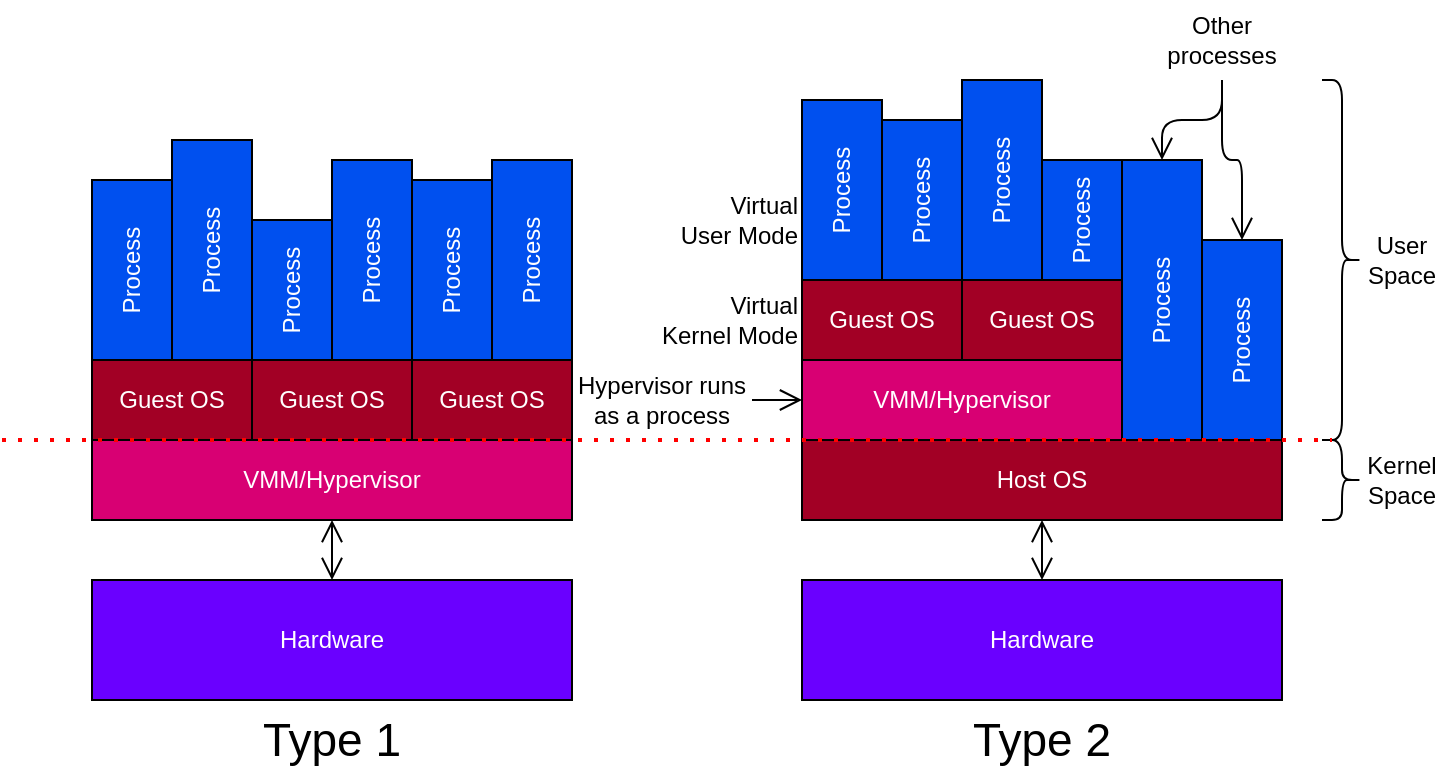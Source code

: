 <mxfile>
    <diagram id="JahMyFIi_0oegEvlvQ_E" name="Page-1">
        <mxGraphModel dx="922" dy="448" grid="1" gridSize="10" guides="1" tooltips="1" connect="1" arrows="1" fold="1" page="1" pageScale="1" pageWidth="850" pageHeight="1100" math="0" shadow="0">
            <root>
                <mxCell id="0"/>
                <mxCell id="1" parent="0"/>
                <mxCell id="25" value="Hardware" style="rounded=0;whiteSpace=wrap;html=1;fillColor=#6a00ff;fontColor=#ffffff;strokeColor=#000000;" vertex="1" parent="1">
                    <mxGeometry x="55" y="300" width="240" height="60" as="geometry"/>
                </mxCell>
                <mxCell id="54" style="edgeStyle=none;html=1;exitX=0.5;exitY=1;exitDx=0;exitDy=0;entryX=0.5;entryY=0;entryDx=0;entryDy=0;endArrow=open;endFill=0;startArrow=open;startFill=0;strokeColor=#000000;endSize=9;startSize=9;" edge="1" parent="1" source="26" target="25">
                    <mxGeometry relative="1" as="geometry"/>
                </mxCell>
                <mxCell id="26" value="VMM/Hypervisor" style="rounded=0;whiteSpace=wrap;html=1;fillColor=#d80073;fontColor=#ffffff;strokeColor=#000000;" vertex="1" parent="1">
                    <mxGeometry x="55" y="230" width="240" height="40" as="geometry"/>
                </mxCell>
                <mxCell id="27" value="Guest OS" style="rounded=0;whiteSpace=wrap;html=1;fillColor=#a20025;fontColor=#ffffff;strokeColor=#000000;" vertex="1" parent="1">
                    <mxGeometry x="55" y="190" width="80" height="40" as="geometry"/>
                </mxCell>
                <mxCell id="28" value="Guest OS" style="rounded=0;whiteSpace=wrap;html=1;fillColor=#a20025;fontColor=#ffffff;strokeColor=#000000;" vertex="1" parent="1">
                    <mxGeometry x="135" y="190" width="80" height="40" as="geometry"/>
                </mxCell>
                <mxCell id="29" value="Guest OS" style="rounded=0;whiteSpace=wrap;html=1;fillColor=#a20025;fontColor=#ffffff;strokeColor=#000000;" vertex="1" parent="1">
                    <mxGeometry x="215" y="190" width="80" height="40" as="geometry"/>
                </mxCell>
                <mxCell id="30" value="Hardware" style="rounded=0;whiteSpace=wrap;html=1;fillColor=#6a00ff;fontColor=#ffffff;strokeColor=#000000;" vertex="1" parent="1">
                    <mxGeometry x="410" y="300" width="240" height="60" as="geometry"/>
                </mxCell>
                <mxCell id="55" style="edgeStyle=none;html=1;exitX=0.5;exitY=1;exitDx=0;exitDy=0;entryX=0.5;entryY=0;entryDx=0;entryDy=0;endArrow=open;endFill=0;startArrow=open;startFill=0;strokeColor=#000000;endSize=9;startSize=9;" edge="1" parent="1" source="31" target="30">
                    <mxGeometry relative="1" as="geometry"/>
                </mxCell>
                <mxCell id="31" value="Host OS" style="rounded=0;whiteSpace=wrap;html=1;fillColor=#a20025;fontColor=#ffffff;strokeColor=#000000;" vertex="1" parent="1">
                    <mxGeometry x="410" y="230" width="240" height="40" as="geometry"/>
                </mxCell>
                <mxCell id="32" value="VMM/Hypervisor" style="rounded=0;whiteSpace=wrap;html=1;fillColor=#d80073;fontColor=#ffffff;strokeColor=#000000;" vertex="1" parent="1">
                    <mxGeometry x="410" y="190" width="160" height="40" as="geometry"/>
                </mxCell>
                <mxCell id="33" value="Guest OS" style="rounded=0;whiteSpace=wrap;html=1;fillColor=#a20025;fontColor=#ffffff;strokeColor=#000000;" vertex="1" parent="1">
                    <mxGeometry x="410" y="150" width="80" height="40" as="geometry"/>
                </mxCell>
                <mxCell id="34" value="Guest OS" style="rounded=0;whiteSpace=wrap;html=1;fillColor=#a20025;fontColor=#ffffff;strokeColor=#000000;" vertex="1" parent="1">
                    <mxGeometry x="490" y="150" width="80" height="40" as="geometry"/>
                </mxCell>
                <mxCell id="36" value="Process" style="rounded=0;whiteSpace=wrap;html=1;fillColor=#0050ef;fontColor=#ffffff;strokeColor=#000000;rotation=-90;" vertex="1" parent="1">
                    <mxGeometry x="30" y="125" width="90" height="40" as="geometry"/>
                </mxCell>
                <mxCell id="37" value="Process" style="rounded=0;whiteSpace=wrap;html=1;fillColor=#0050ef;fontColor=#ffffff;strokeColor=#000000;rotation=-90;" vertex="1" parent="1">
                    <mxGeometry x="60" y="115" width="110" height="40" as="geometry"/>
                </mxCell>
                <mxCell id="38" value="Process" style="rounded=0;whiteSpace=wrap;html=1;fillColor=#0050ef;fontColor=#ffffff;strokeColor=#000000;rotation=-90;" vertex="1" parent="1">
                    <mxGeometry x="120" y="135" width="70" height="40" as="geometry"/>
                </mxCell>
                <mxCell id="39" value="Process" style="rounded=0;whiteSpace=wrap;html=1;fillColor=#0050ef;fontColor=#ffffff;strokeColor=#000000;rotation=-90;" vertex="1" parent="1">
                    <mxGeometry x="145" y="120" width="100" height="40" as="geometry"/>
                </mxCell>
                <mxCell id="40" value="Process" style="rounded=0;whiteSpace=wrap;html=1;fillColor=#0050ef;fontColor=#ffffff;strokeColor=#000000;rotation=-90;" vertex="1" parent="1">
                    <mxGeometry x="190" y="125" width="90" height="40" as="geometry"/>
                </mxCell>
                <mxCell id="41" value="Process" style="rounded=0;whiteSpace=wrap;html=1;fillColor=#0050ef;fontColor=#ffffff;strokeColor=#000000;rotation=-90;" vertex="1" parent="1">
                    <mxGeometry x="225" y="120" width="100" height="40" as="geometry"/>
                </mxCell>
                <mxCell id="42" value="Process" style="rounded=0;whiteSpace=wrap;html=1;fillColor=#0050ef;fontColor=#ffffff;strokeColor=#000000;rotation=-90;" vertex="1" parent="1">
                    <mxGeometry x="385" y="85" width="90" height="40" as="geometry"/>
                </mxCell>
                <mxCell id="43" value="Process" style="rounded=0;whiteSpace=wrap;html=1;fillColor=#0050ef;fontColor=#ffffff;strokeColor=#000000;rotation=-90;" vertex="1" parent="1">
                    <mxGeometry x="460" y="80" width="100" height="40" as="geometry"/>
                </mxCell>
                <mxCell id="44" value="Process" style="rounded=0;whiteSpace=wrap;html=1;fillColor=#0050ef;fontColor=#ffffff;strokeColor=#000000;rotation=-90;" vertex="1" parent="1">
                    <mxGeometry x="430" y="90" width="80" height="40" as="geometry"/>
                </mxCell>
                <mxCell id="45" value="Process" style="rounded=0;whiteSpace=wrap;html=1;fillColor=#0050ef;fontColor=#ffffff;strokeColor=#000000;rotation=-90;" vertex="1" parent="1">
                    <mxGeometry x="520" y="100" width="60" height="40" as="geometry"/>
                </mxCell>
                <mxCell id="46" value="Process" style="rounded=0;whiteSpace=wrap;html=1;fillColor=#0050ef;fontColor=#ffffff;strokeColor=#000000;rotation=-90;" vertex="1" parent="1">
                    <mxGeometry x="520" y="140" width="140" height="40" as="geometry"/>
                </mxCell>
                <mxCell id="47" value="Process" style="rounded=0;whiteSpace=wrap;html=1;fillColor=#0050ef;fontColor=#ffffff;strokeColor=#000000;rotation=-90;" vertex="1" parent="1">
                    <mxGeometry x="580" y="160" width="100" height="40" as="geometry"/>
                </mxCell>
                <mxCell id="48" value="" style="shape=curlyBracket;whiteSpace=wrap;html=1;rounded=1;flipH=1;strokeColor=#000000;" vertex="1" parent="1">
                    <mxGeometry x="670" y="230" width="20" height="40" as="geometry"/>
                </mxCell>
                <mxCell id="49" value="" style="shape=curlyBracket;whiteSpace=wrap;html=1;rounded=1;flipH=1;strokeColor=#000000;" vertex="1" parent="1">
                    <mxGeometry x="670" y="50" width="20" height="180" as="geometry"/>
                </mxCell>
                <mxCell id="50" value="Kernel Space" style="text;html=1;strokeColor=none;fillColor=none;align=center;verticalAlign=middle;whiteSpace=wrap;rounded=0;" vertex="1" parent="1">
                    <mxGeometry x="690" y="240" width="40" height="20" as="geometry"/>
                </mxCell>
                <mxCell id="52" value="User&lt;br&gt;Space" style="text;html=1;strokeColor=none;fillColor=none;align=center;verticalAlign=middle;whiteSpace=wrap;rounded=0;" vertex="1" parent="1">
                    <mxGeometry x="690" y="130" width="40" height="20" as="geometry"/>
                </mxCell>
                <mxCell id="53" value="" style="endArrow=none;dashed=1;html=1;dashPattern=1 3;strokeWidth=2;entryX=0.25;entryY=1;entryDx=0;entryDy=0;strokeColor=#FF0000;" edge="1" parent="1" target="49">
                    <mxGeometry width="50" height="50" relative="1" as="geometry">
                        <mxPoint x="10" y="230" as="sourcePoint"/>
                        <mxPoint x="310" y="380" as="targetPoint"/>
                    </mxGeometry>
                </mxCell>
                <mxCell id="57" style="edgeStyle=orthogonalEdgeStyle;html=1;exitX=0.5;exitY=1;exitDx=0;exitDy=0;entryX=1;entryY=0.5;entryDx=0;entryDy=0;startArrow=none;startFill=0;endArrow=open;endFill=0;startSize=9;endSize=9;strokeColor=#000000;" edge="1" parent="1" source="56" target="46">
                    <mxGeometry relative="1" as="geometry"/>
                </mxCell>
                <mxCell id="58" style="edgeStyle=orthogonalEdgeStyle;html=1;exitX=0.5;exitY=1;exitDx=0;exitDy=0;entryX=1;entryY=0.5;entryDx=0;entryDy=0;startArrow=none;startFill=0;endArrow=open;endFill=0;startSize=9;endSize=9;strokeColor=#000000;" edge="1" parent="1" source="56" target="47">
                    <mxGeometry relative="1" as="geometry"/>
                </mxCell>
                <mxCell id="56" value="Other processes" style="text;html=1;strokeColor=none;fillColor=none;align=center;verticalAlign=middle;whiteSpace=wrap;rounded=0;" vertex="1" parent="1">
                    <mxGeometry x="600" y="10" width="40" height="40" as="geometry"/>
                </mxCell>
                <mxCell id="60" style="edgeStyle=orthogonalEdgeStyle;html=1;exitX=1;exitY=0.5;exitDx=0;exitDy=0;entryX=0;entryY=0.5;entryDx=0;entryDy=0;startArrow=none;startFill=0;endArrow=open;endFill=0;startSize=9;endSize=9;strokeColor=#000000;" edge="1" parent="1" source="59" target="32">
                    <mxGeometry relative="1" as="geometry"/>
                </mxCell>
                <mxCell id="59" value="Hypervisor runs as a process" style="text;html=1;strokeColor=none;fillColor=none;align=center;verticalAlign=middle;whiteSpace=wrap;rounded=0;" vertex="1" parent="1">
                    <mxGeometry x="295" y="195" width="90" height="30" as="geometry"/>
                </mxCell>
                <mxCell id="61" value="Type 1" style="text;html=1;strokeColor=none;fillColor=none;align=center;verticalAlign=middle;whiteSpace=wrap;rounded=0;fontSize=23;" vertex="1" parent="1">
                    <mxGeometry x="60" y="370" width="230" height="20" as="geometry"/>
                </mxCell>
                <mxCell id="62" value="Type 2" style="text;html=1;strokeColor=none;fillColor=none;align=center;verticalAlign=middle;whiteSpace=wrap;rounded=0;fontSize=23;" vertex="1" parent="1">
                    <mxGeometry x="415" y="370" width="230" height="20" as="geometry"/>
                </mxCell>
                <mxCell id="63" value="Virtual&lt;br&gt;Kernel Mode" style="text;html=1;strokeColor=none;fillColor=none;align=right;verticalAlign=middle;whiteSpace=wrap;rounded=0;" vertex="1" parent="1">
                    <mxGeometry x="330" y="155" width="80" height="30" as="geometry"/>
                </mxCell>
                <mxCell id="64" value="Virtual&lt;br&gt;User Mode" style="text;html=1;strokeColor=none;fillColor=none;align=right;verticalAlign=middle;whiteSpace=wrap;rounded=0;" vertex="1" parent="1">
                    <mxGeometry x="340" y="105" width="70" height="30" as="geometry"/>
                </mxCell>
            </root>
        </mxGraphModel>
    </diagram>
</mxfile>